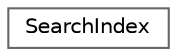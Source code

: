 digraph "Graphical Class Hierarchy"
{
 // INTERACTIVE_SVG=YES
 // LATEX_PDF_SIZE
  bgcolor="transparent";
  edge [fontname=Helvetica,fontsize=10,labelfontname=Helvetica,labelfontsize=10];
  node [fontname=Helvetica,fontsize=10,shape=box,height=0.2,width=0.4];
  rankdir="LR";
  Node0 [label="SearchIndex",height=0.2,width=0.4,color="grey40", fillcolor="white", style="filled",URL="$da/d36/class_search_index.html",tooltip="Writes search index for doxygen provided server based search engine that uses PHP."];
}
